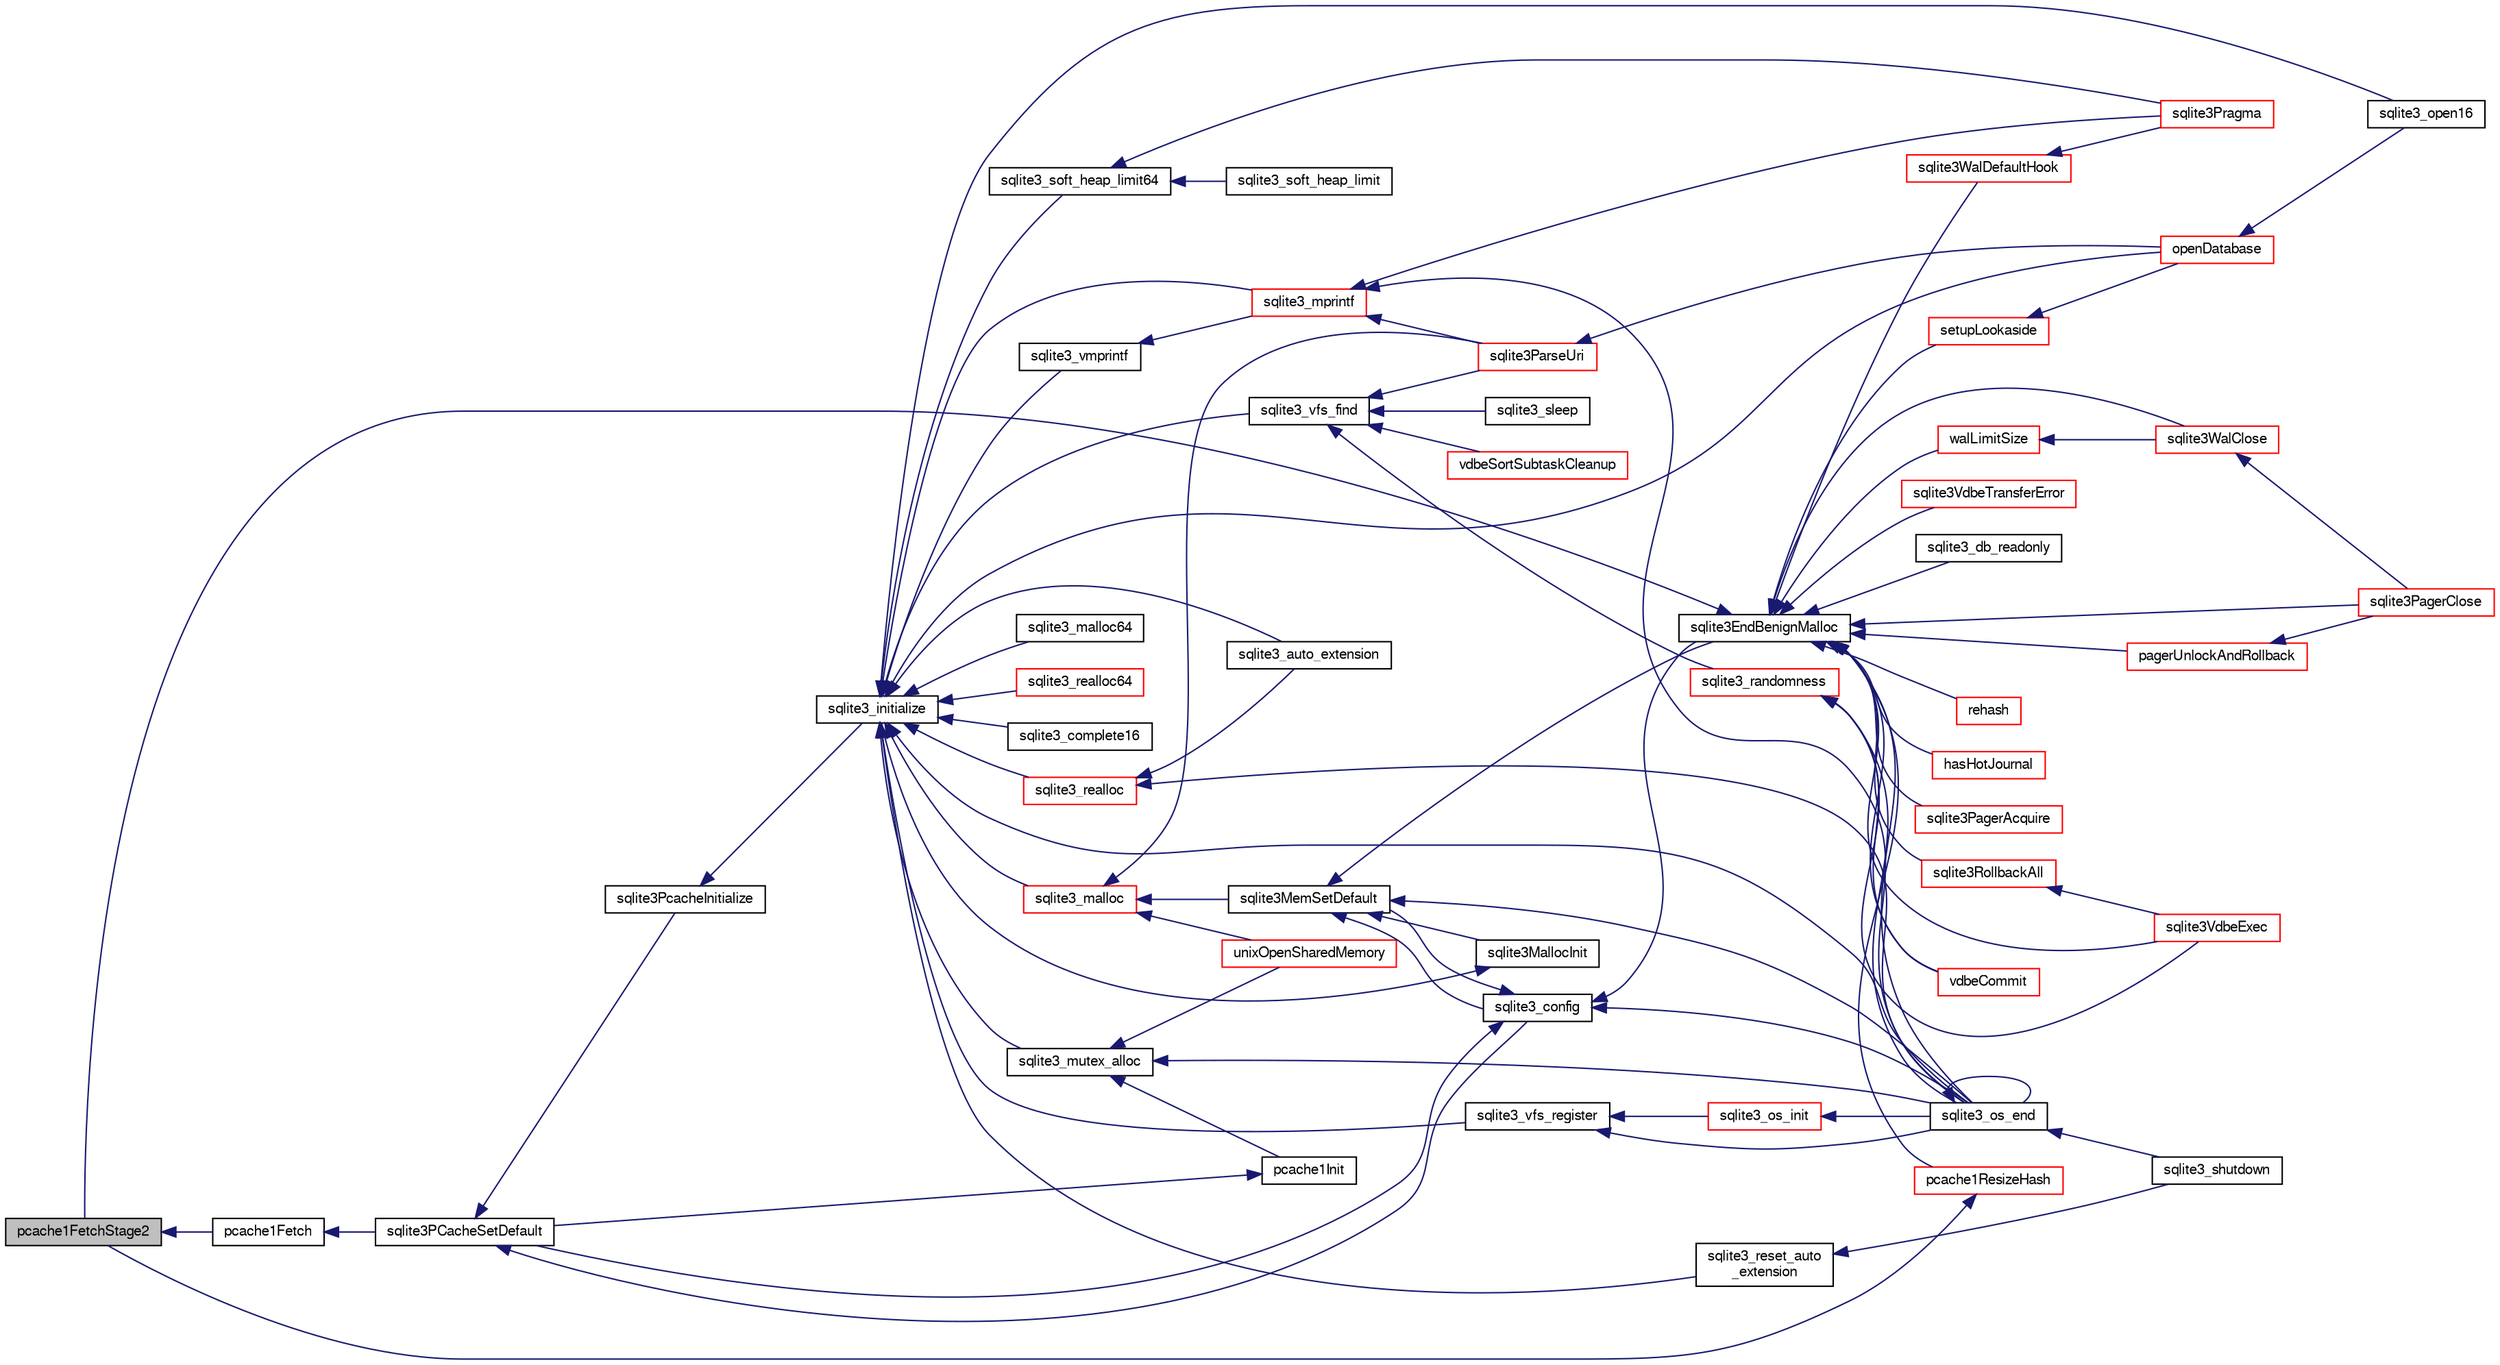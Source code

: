 digraph "pcache1FetchStage2"
{
  edge [fontname="FreeSans",fontsize="10",labelfontname="FreeSans",labelfontsize="10"];
  node [fontname="FreeSans",fontsize="10",shape=record];
  rankdir="LR";
  Node223592 [label="pcache1FetchStage2",height=0.2,width=0.4,color="black", fillcolor="grey75", style="filled", fontcolor="black"];
  Node223592 -> Node223593 [dir="back",color="midnightblue",fontsize="10",style="solid",fontname="FreeSans"];
  Node223593 [label="pcache1Fetch",height=0.2,width=0.4,color="black", fillcolor="white", style="filled",URL="$sqlite3_8c.html#a745bc37e2a945b10e6b23a6fe6c35411"];
  Node223593 -> Node223594 [dir="back",color="midnightblue",fontsize="10",style="solid",fontname="FreeSans"];
  Node223594 [label="sqlite3PCacheSetDefault",height=0.2,width=0.4,color="black", fillcolor="white", style="filled",URL="$sqlite3_8c.html#a91974afe7709a742451438556ee0c70c"];
  Node223594 -> Node223595 [dir="back",color="midnightblue",fontsize="10",style="solid",fontname="FreeSans"];
  Node223595 [label="sqlite3PcacheInitialize",height=0.2,width=0.4,color="black", fillcolor="white", style="filled",URL="$sqlite3_8c.html#a2902c61ddc88bea002c4d69fe4052b1f"];
  Node223595 -> Node223596 [dir="back",color="midnightblue",fontsize="10",style="solid",fontname="FreeSans"];
  Node223596 [label="sqlite3_initialize",height=0.2,width=0.4,color="black", fillcolor="white", style="filled",URL="$sqlite3_8h.html#ab0c0ee2d5d4cf8b28e9572296a8861df"];
  Node223596 -> Node223597 [dir="back",color="midnightblue",fontsize="10",style="solid",fontname="FreeSans"];
  Node223597 [label="sqlite3_vfs_find",height=0.2,width=0.4,color="black", fillcolor="white", style="filled",URL="$sqlite3_8h.html#ac201a26de3dfa1d6deb8069eb8d95627"];
  Node223597 -> Node223598 [dir="back",color="midnightblue",fontsize="10",style="solid",fontname="FreeSans"];
  Node223598 [label="sqlite3_randomness",height=0.2,width=0.4,color="red", fillcolor="white", style="filled",URL="$sqlite3_8h.html#aa452ad88657d4606e137b09c4e9315c7"];
  Node223598 -> Node223603 [dir="back",color="midnightblue",fontsize="10",style="solid",fontname="FreeSans"];
  Node223603 [label="sqlite3_os_end",height=0.2,width=0.4,color="black", fillcolor="white", style="filled",URL="$sqlite3_8h.html#a2288c95881ecca13d994e42b6a958906"];
  Node223603 -> Node223603 [dir="back",color="midnightblue",fontsize="10",style="solid",fontname="FreeSans"];
  Node223603 -> Node223604 [dir="back",color="midnightblue",fontsize="10",style="solid",fontname="FreeSans"];
  Node223604 [label="sqlite3_shutdown",height=0.2,width=0.4,color="black", fillcolor="white", style="filled",URL="$sqlite3_8h.html#aeaf9947fe863ba3d3aca061475e3af2e"];
  Node223598 -> Node223881 [dir="back",color="midnightblue",fontsize="10",style="solid",fontname="FreeSans"];
  Node223881 [label="vdbeCommit",height=0.2,width=0.4,color="red", fillcolor="white", style="filled",URL="$sqlite3_8c.html#a5d7f1e0625451b987728f600cfe1b92d"];
  Node223598 -> Node223612 [dir="back",color="midnightblue",fontsize="10",style="solid",fontname="FreeSans"];
  Node223612 [label="sqlite3VdbeExec",height=0.2,width=0.4,color="red", fillcolor="white", style="filled",URL="$sqlite3_8c.html#a8ce40a614bdc56719c4d642b1e4dfb21"];
  Node223597 -> Node224002 [dir="back",color="midnightblue",fontsize="10",style="solid",fontname="FreeSans"];
  Node224002 [label="vdbeSortSubtaskCleanup",height=0.2,width=0.4,color="red", fillcolor="white", style="filled",URL="$sqlite3_8c.html#abc8ce4c3ef58cc10f5b27642aab32b30"];
  Node223597 -> Node224005 [dir="back",color="midnightblue",fontsize="10",style="solid",fontname="FreeSans"];
  Node224005 [label="sqlite3ParseUri",height=0.2,width=0.4,color="red", fillcolor="white", style="filled",URL="$sqlite3_8c.html#aaa912f29a67460d8b2186c97056e8767"];
  Node224005 -> Node223847 [dir="back",color="midnightblue",fontsize="10",style="solid",fontname="FreeSans"];
  Node223847 [label="openDatabase",height=0.2,width=0.4,color="red", fillcolor="white", style="filled",URL="$sqlite3_8c.html#a6a9c3bc3a64234e863413f41db473758"];
  Node223847 -> Node223850 [dir="back",color="midnightblue",fontsize="10",style="solid",fontname="FreeSans"];
  Node223850 [label="sqlite3_open16",height=0.2,width=0.4,color="black", fillcolor="white", style="filled",URL="$sqlite3_8h.html#adbc401bb96713f32e553db32f6f3ca33"];
  Node223597 -> Node224006 [dir="back",color="midnightblue",fontsize="10",style="solid",fontname="FreeSans"];
  Node224006 [label="sqlite3_sleep",height=0.2,width=0.4,color="black", fillcolor="white", style="filled",URL="$sqlite3_8h.html#ad0c133ddbbecb6433f3c6ebef8966efa"];
  Node223596 -> Node224007 [dir="back",color="midnightblue",fontsize="10",style="solid",fontname="FreeSans"];
  Node224007 [label="sqlite3_vfs_register",height=0.2,width=0.4,color="black", fillcolor="white", style="filled",URL="$sqlite3_8h.html#a7184b289ccd4c4c7200589137d88c4ae"];
  Node224007 -> Node224008 [dir="back",color="midnightblue",fontsize="10",style="solid",fontname="FreeSans"];
  Node224008 [label="sqlite3_os_init",height=0.2,width=0.4,color="red", fillcolor="white", style="filled",URL="$sqlite3_8h.html#acebc2290d00a32d3afe2361f2979038b"];
  Node224008 -> Node223603 [dir="back",color="midnightblue",fontsize="10",style="solid",fontname="FreeSans"];
  Node224007 -> Node223603 [dir="back",color="midnightblue",fontsize="10",style="solid",fontname="FreeSans"];
  Node223596 -> Node224010 [dir="back",color="midnightblue",fontsize="10",style="solid",fontname="FreeSans"];
  Node224010 [label="sqlite3_mutex_alloc",height=0.2,width=0.4,color="black", fillcolor="white", style="filled",URL="$sqlite3_8h.html#aa3f89418cd18e99596435c958b29b650"];
  Node224010 -> Node224011 [dir="back",color="midnightblue",fontsize="10",style="solid",fontname="FreeSans"];
  Node224011 [label="unixOpenSharedMemory",height=0.2,width=0.4,color="red", fillcolor="white", style="filled",URL="$sqlite3_8c.html#a30775afa2e08ca6ddc7853326afed7c7"];
  Node224010 -> Node223603 [dir="back",color="midnightblue",fontsize="10",style="solid",fontname="FreeSans"];
  Node224010 -> Node224013 [dir="back",color="midnightblue",fontsize="10",style="solid",fontname="FreeSans"];
  Node224013 [label="pcache1Init",height=0.2,width=0.4,color="black", fillcolor="white", style="filled",URL="$sqlite3_8c.html#a05e9c1daf3dd812db1d769b69b20e069"];
  Node224013 -> Node223594 [dir="back",color="midnightblue",fontsize="10",style="solid",fontname="FreeSans"];
  Node223596 -> Node224014 [dir="back",color="midnightblue",fontsize="10",style="solid",fontname="FreeSans"];
  Node224014 [label="sqlite3_soft_heap_limit64",height=0.2,width=0.4,color="black", fillcolor="white", style="filled",URL="$sqlite3_8h.html#ab37b3a4d1652e3acb2c43d1252e6b852"];
  Node224014 -> Node224015 [dir="back",color="midnightblue",fontsize="10",style="solid",fontname="FreeSans"];
  Node224015 [label="sqlite3_soft_heap_limit",height=0.2,width=0.4,color="black", fillcolor="white", style="filled",URL="$sqlite3_8h.html#a18c3472581de3072201723e798524fdc"];
  Node224014 -> Node223690 [dir="back",color="midnightblue",fontsize="10",style="solid",fontname="FreeSans"];
  Node223690 [label="sqlite3Pragma",height=0.2,width=0.4,color="red", fillcolor="white", style="filled",URL="$sqlite3_8c.html#a111391370f58f8e6a6eca51fd34d62ed"];
  Node223596 -> Node224016 [dir="back",color="midnightblue",fontsize="10",style="solid",fontname="FreeSans"];
  Node224016 [label="sqlite3_malloc",height=0.2,width=0.4,color="red", fillcolor="white", style="filled",URL="$sqlite3_8h.html#a510e31845345737f17d86ce0b2328356"];
  Node224016 -> Node224017 [dir="back",color="midnightblue",fontsize="10",style="solid",fontname="FreeSans"];
  Node224017 [label="sqlite3MemSetDefault",height=0.2,width=0.4,color="black", fillcolor="white", style="filled",URL="$sqlite3_8c.html#a162fbfd727e92c5f8f72625b5ff62549"];
  Node224017 -> Node224018 [dir="back",color="midnightblue",fontsize="10",style="solid",fontname="FreeSans"];
  Node224018 [label="sqlite3EndBenignMalloc",height=0.2,width=0.4,color="black", fillcolor="white", style="filled",URL="$sqlite3_8c.html#a4582127cc64d483dc66c7acf9d8d8fbb"];
  Node224018 -> Node224019 [dir="back",color="midnightblue",fontsize="10",style="solid",fontname="FreeSans"];
  Node224019 [label="rehash",height=0.2,width=0.4,color="red", fillcolor="white", style="filled",URL="$sqlite3_8c.html#a4851529638f6c7af16239ee6e2dcc628"];
  Node224018 -> Node223603 [dir="back",color="midnightblue",fontsize="10",style="solid",fontname="FreeSans"];
  Node224018 -> Node224068 [dir="back",color="midnightblue",fontsize="10",style="solid",fontname="FreeSans"];
  Node224068 [label="pcache1ResizeHash",height=0.2,width=0.4,color="red", fillcolor="white", style="filled",URL="$sqlite3_8c.html#a7795922581c79a689c6e954dad69c037"];
  Node224068 -> Node223592 [dir="back",color="midnightblue",fontsize="10",style="solid",fontname="FreeSans"];
  Node224018 -> Node223592 [dir="back",color="midnightblue",fontsize="10",style="solid",fontname="FreeSans"];
  Node224018 -> Node223952 [dir="back",color="midnightblue",fontsize="10",style="solid",fontname="FreeSans"];
  Node223952 [label="pagerUnlockAndRollback",height=0.2,width=0.4,color="red", fillcolor="white", style="filled",URL="$sqlite3_8c.html#a02d96b7bf62c3b13ba905d168914518c"];
  Node223952 -> Node223953 [dir="back",color="midnightblue",fontsize="10",style="solid",fontname="FreeSans"];
  Node223953 [label="sqlite3PagerClose",height=0.2,width=0.4,color="red", fillcolor="white", style="filled",URL="$sqlite3_8c.html#af94b1f96b60689fd09422cce2c85f53f"];
  Node224018 -> Node223953 [dir="back",color="midnightblue",fontsize="10",style="solid",fontname="FreeSans"];
  Node224018 -> Node224070 [dir="back",color="midnightblue",fontsize="10",style="solid",fontname="FreeSans"];
  Node224070 [label="hasHotJournal",height=0.2,width=0.4,color="red", fillcolor="white", style="filled",URL="$sqlite3_8c.html#a875dc699b7a0e8ab6ba19170e5096d5e"];
  Node224018 -> Node223955 [dir="back",color="midnightblue",fontsize="10",style="solid",fontname="FreeSans"];
  Node223955 [label="sqlite3PagerAcquire",height=0.2,width=0.4,color="red", fillcolor="white", style="filled",URL="$sqlite3_8c.html#a22a53daafd2bd778cda390312651f994"];
  Node224018 -> Node224071 [dir="back",color="midnightblue",fontsize="10",style="solid",fontname="FreeSans"];
  Node224071 [label="walLimitSize",height=0.2,width=0.4,color="red", fillcolor="white", style="filled",URL="$sqlite3_8c.html#a7d814227c8fb4a3441c42e9f2fdade3b"];
  Node224071 -> Node224072 [dir="back",color="midnightblue",fontsize="10",style="solid",fontname="FreeSans"];
  Node224072 [label="sqlite3WalClose",height=0.2,width=0.4,color="red", fillcolor="white", style="filled",URL="$sqlite3_8c.html#abfd7d36ec6ea41ecb2717dd4c6b0571e"];
  Node224072 -> Node223953 [dir="back",color="midnightblue",fontsize="10",style="solid",fontname="FreeSans"];
  Node224018 -> Node224072 [dir="back",color="midnightblue",fontsize="10",style="solid",fontname="FreeSans"];
  Node224018 -> Node223881 [dir="back",color="midnightblue",fontsize="10",style="solid",fontname="FreeSans"];
  Node224018 -> Node224074 [dir="back",color="midnightblue",fontsize="10",style="solid",fontname="FreeSans"];
  Node224074 [label="sqlite3VdbeTransferError",height=0.2,width=0.4,color="red", fillcolor="white", style="filled",URL="$sqlite3_8c.html#aaf4a567b51602bb6d7bb150e6c72de69"];
  Node224018 -> Node223612 [dir="back",color="midnightblue",fontsize="10",style="solid",fontname="FreeSans"];
  Node224018 -> Node224075 [dir="back",color="midnightblue",fontsize="10",style="solid",fontname="FreeSans"];
  Node224075 [label="setupLookaside",height=0.2,width=0.4,color="red", fillcolor="white", style="filled",URL="$sqlite3_8c.html#a83e30e8059c0e1a0537a569a91ce81e5"];
  Node224075 -> Node223847 [dir="back",color="midnightblue",fontsize="10",style="solid",fontname="FreeSans"];
  Node224018 -> Node223830 [dir="back",color="midnightblue",fontsize="10",style="solid",fontname="FreeSans"];
  Node223830 [label="sqlite3RollbackAll",height=0.2,width=0.4,color="red", fillcolor="white", style="filled",URL="$sqlite3_8c.html#ad902dd388d73208539f557962e3fe6bb"];
  Node223830 -> Node223612 [dir="back",color="midnightblue",fontsize="10",style="solid",fontname="FreeSans"];
  Node224018 -> Node224077 [dir="back",color="midnightblue",fontsize="10",style="solid",fontname="FreeSans"];
  Node224077 [label="sqlite3WalDefaultHook",height=0.2,width=0.4,color="red", fillcolor="white", style="filled",URL="$sqlite3_8c.html#a4a9ed7c3fcab46b3d82eb79ede8c4f77"];
  Node224077 -> Node223690 [dir="back",color="midnightblue",fontsize="10",style="solid",fontname="FreeSans"];
  Node224018 -> Node224079 [dir="back",color="midnightblue",fontsize="10",style="solid",fontname="FreeSans"];
  Node224079 [label="sqlite3_db_readonly",height=0.2,width=0.4,color="black", fillcolor="white", style="filled",URL="$sqlite3_8h.html#a96c378e7022e7a8a375e23f7fc662cdd"];
  Node224017 -> Node224080 [dir="back",color="midnightblue",fontsize="10",style="solid",fontname="FreeSans"];
  Node224080 [label="sqlite3MallocInit",height=0.2,width=0.4,color="black", fillcolor="white", style="filled",URL="$sqlite3_8c.html#a9e06f9e7cad0d83ce80ab493c9533552"];
  Node224080 -> Node223596 [dir="back",color="midnightblue",fontsize="10",style="solid",fontname="FreeSans"];
  Node224017 -> Node223603 [dir="back",color="midnightblue",fontsize="10",style="solid",fontname="FreeSans"];
  Node224017 -> Node224081 [dir="back",color="midnightblue",fontsize="10",style="solid",fontname="FreeSans"];
  Node224081 [label="sqlite3_config",height=0.2,width=0.4,color="black", fillcolor="white", style="filled",URL="$sqlite3_8h.html#a74ad420b6f26bc06a04ff6ecec8a8c91"];
  Node224081 -> Node224018 [dir="back",color="midnightblue",fontsize="10",style="solid",fontname="FreeSans"];
  Node224081 -> Node224017 [dir="back",color="midnightblue",fontsize="10",style="solid",fontname="FreeSans"];
  Node224081 -> Node223603 [dir="back",color="midnightblue",fontsize="10",style="solid",fontname="FreeSans"];
  Node224081 -> Node223594 [dir="back",color="midnightblue",fontsize="10",style="solid",fontname="FreeSans"];
  Node224016 -> Node224011 [dir="back",color="midnightblue",fontsize="10",style="solid",fontname="FreeSans"];
  Node224016 -> Node224005 [dir="back",color="midnightblue",fontsize="10",style="solid",fontname="FreeSans"];
  Node223596 -> Node224349 [dir="back",color="midnightblue",fontsize="10",style="solid",fontname="FreeSans"];
  Node224349 [label="sqlite3_malloc64",height=0.2,width=0.4,color="black", fillcolor="white", style="filled",URL="$sqlite3_8h.html#a12b7ee85e539ea28c130c5c75b96a82a"];
  Node223596 -> Node224350 [dir="back",color="midnightblue",fontsize="10",style="solid",fontname="FreeSans"];
  Node224350 [label="sqlite3_realloc",height=0.2,width=0.4,color="red", fillcolor="white", style="filled",URL="$sqlite3_8h.html#a627f0eeface58024ef47403d8cc76b35"];
  Node224350 -> Node223603 [dir="back",color="midnightblue",fontsize="10",style="solid",fontname="FreeSans"];
  Node224350 -> Node224366 [dir="back",color="midnightblue",fontsize="10",style="solid",fontname="FreeSans"];
  Node224366 [label="sqlite3_auto_extension",height=0.2,width=0.4,color="black", fillcolor="white", style="filled",URL="$sqlite3_8h.html#a85a95b45e94f6bcd52aa39b6acdb36d7"];
  Node223596 -> Node224368 [dir="back",color="midnightblue",fontsize="10",style="solid",fontname="FreeSans"];
  Node224368 [label="sqlite3_realloc64",height=0.2,width=0.4,color="red", fillcolor="white", style="filled",URL="$sqlite3_8h.html#afe88c85e9f864a3fd92941cad197245d"];
  Node223596 -> Node224156 [dir="back",color="midnightblue",fontsize="10",style="solid",fontname="FreeSans"];
  Node224156 [label="sqlite3_vmprintf",height=0.2,width=0.4,color="black", fillcolor="white", style="filled",URL="$sqlite3_8h.html#ac240de67ddf003828f16a6d9dd3fa3ca"];
  Node224156 -> Node224157 [dir="back",color="midnightblue",fontsize="10",style="solid",fontname="FreeSans"];
  Node224157 [label="sqlite3_mprintf",height=0.2,width=0.4,color="red", fillcolor="white", style="filled",URL="$sqlite3_8h.html#a9533933e57f7ccbb48c32041ce3a8862"];
  Node224157 -> Node223603 [dir="back",color="midnightblue",fontsize="10",style="solid",fontname="FreeSans"];
  Node224157 -> Node223690 [dir="back",color="midnightblue",fontsize="10",style="solid",fontname="FreeSans"];
  Node224157 -> Node224005 [dir="back",color="midnightblue",fontsize="10",style="solid",fontname="FreeSans"];
  Node223596 -> Node224157 [dir="back",color="midnightblue",fontsize="10",style="solid",fontname="FreeSans"];
  Node223596 -> Node223603 [dir="back",color="midnightblue",fontsize="10",style="solid",fontname="FreeSans"];
  Node223596 -> Node224366 [dir="back",color="midnightblue",fontsize="10",style="solid",fontname="FreeSans"];
  Node223596 -> Node224468 [dir="back",color="midnightblue",fontsize="10",style="solid",fontname="FreeSans"];
  Node224468 [label="sqlite3_reset_auto\l_extension",height=0.2,width=0.4,color="black", fillcolor="white", style="filled",URL="$sqlite3_8h.html#ac33f4064ae6690cada7bdc89e8153ffc"];
  Node224468 -> Node223604 [dir="back",color="midnightblue",fontsize="10",style="solid",fontname="FreeSans"];
  Node223596 -> Node224333 [dir="back",color="midnightblue",fontsize="10",style="solid",fontname="FreeSans"];
  Node224333 [label="sqlite3_complete16",height=0.2,width=0.4,color="black", fillcolor="white", style="filled",URL="$sqlite3_8h.html#a3260341c2ef82787acca48414a1d03a1"];
  Node223596 -> Node223847 [dir="back",color="midnightblue",fontsize="10",style="solid",fontname="FreeSans"];
  Node223596 -> Node223850 [dir="back",color="midnightblue",fontsize="10",style="solid",fontname="FreeSans"];
  Node223594 -> Node224081 [dir="back",color="midnightblue",fontsize="10",style="solid",fontname="FreeSans"];
}

